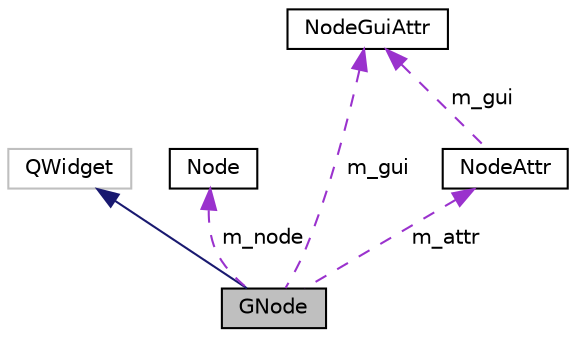 digraph "GNode"
{
  edge [fontname="Helvetica",fontsize="10",labelfontname="Helvetica",labelfontsize="10"];
  node [fontname="Helvetica",fontsize="10",shape=record];
  Node2 [label="GNode",height=0.2,width=0.4,color="black", fillcolor="grey75", style="filled", fontcolor="black"];
  Node3 -> Node2 [dir="back",color="midnightblue",fontsize="10",style="solid",fontname="Helvetica"];
  Node3 [label="QWidget",height=0.2,width=0.4,color="grey75", fillcolor="white", style="filled"];
  Node4 -> Node2 [dir="back",color="darkorchid3",fontsize="10",style="dashed",label=" m_node" ,fontname="Helvetica"];
  Node4 [label="Node",height=0.2,width=0.4,color="black", fillcolor="white", style="filled",URL="$class_node.html",tooltip="La class node permet de stocker toute la data d un sommet. "];
  Node5 -> Node2 [dir="back",color="darkorchid3",fontsize="10",style="dashed",label=" m_gui" ,fontname="Helvetica"];
  Node5 [label="NodeGuiAttr",height=0.2,width=0.4,color="black", fillcolor="white", style="filled",URL="$struct_node_gui_attr.html",tooltip="Struct qui contient les attributs graphique d&#39;un sommet. "];
  Node6 -> Node2 [dir="back",color="darkorchid3",fontsize="10",style="dashed",label=" m_attr" ,fontname="Helvetica"];
  Node6 [label="NodeAttr",height=0.2,width=0.4,color="black", fillcolor="white", style="filled",URL="$struct_node_attr.html",tooltip="Attribut d&#39;un Node. "];
  Node5 -> Node6 [dir="back",color="darkorchid3",fontsize="10",style="dashed",label=" m_gui" ,fontname="Helvetica"];
}

